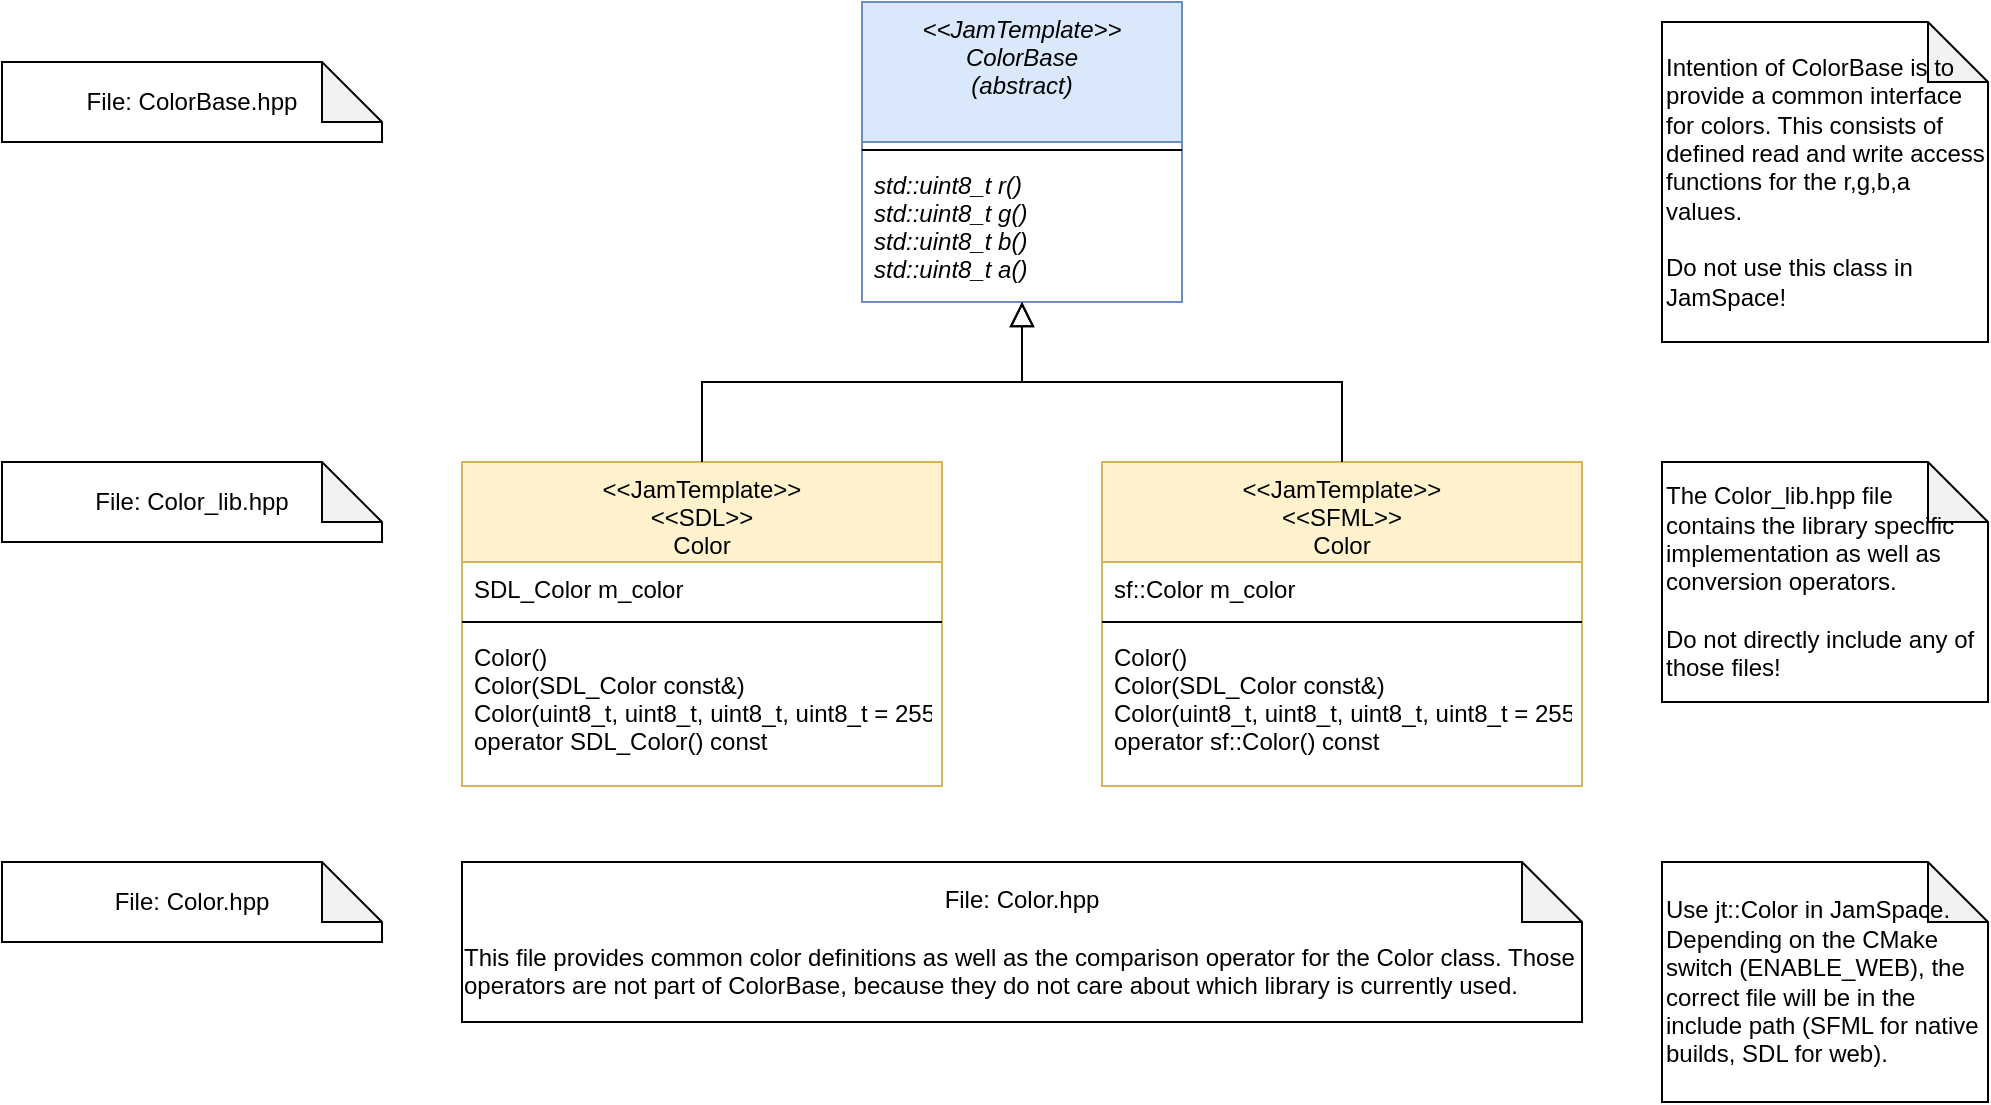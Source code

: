 <mxfile version="14.1.1" type="device"><diagram id="C5RBs43oDa-KdzZeNtuy" name="Page-1"><mxGraphModel dx="1038" dy="588" grid="1" gridSize="10" guides="1" tooltips="1" connect="1" arrows="1" fold="1" page="1" pageScale="1" pageWidth="827" pageHeight="1169" math="0" shadow="0"><root><mxCell id="WIyWlLk6GJQsqaUBKTNV-0"/><mxCell id="WIyWlLk6GJQsqaUBKTNV-1" parent="WIyWlLk6GJQsqaUBKTNV-0"/><mxCell id="zkfFHV4jXpPFQw0GAbJ--0" value="&lt;&lt;JamTemplate&gt;&gt;&#10;ColorBase&#10;(abstract)" style="swimlane;fontStyle=2;align=center;verticalAlign=top;childLayout=stackLayout;horizontal=1;startSize=70;horizontalStack=0;resizeParent=1;resizeLast=0;collapsible=1;marginBottom=0;rounded=0;shadow=0;strokeWidth=1;fillColor=#dae8fc;strokeColor=#6c8ebf;" parent="WIyWlLk6GJQsqaUBKTNV-1" vertex="1"><mxGeometry x="440" y="10" width="160" height="150" as="geometry"><mxRectangle x="230" y="140" width="160" height="26" as="alternateBounds"/></mxGeometry></mxCell><mxCell id="zkfFHV4jXpPFQw0GAbJ--4" value="" style="line;html=1;strokeWidth=1;align=left;verticalAlign=middle;spacingTop=-1;spacingLeft=3;spacingRight=3;rotatable=0;labelPosition=right;points=[];portConstraint=eastwest;" parent="zkfFHV4jXpPFQw0GAbJ--0" vertex="1"><mxGeometry y="70" width="160" height="8" as="geometry"/></mxCell><mxCell id="zkfFHV4jXpPFQw0GAbJ--5" value="std::uint8_t r()&#10;std::uint8_t g()&#10;std::uint8_t b()&#10;std::uint8_t a()" style="text;align=left;verticalAlign=top;spacingLeft=4;spacingRight=4;overflow=hidden;rotatable=0;points=[[0,0.5],[1,0.5]];portConstraint=eastwest;fontStyle=2" parent="zkfFHV4jXpPFQw0GAbJ--0" vertex="1"><mxGeometry y="78" width="160" height="72" as="geometry"/></mxCell><mxCell id="zkfFHV4jXpPFQw0GAbJ--6" value="&lt;&lt;JamTemplate&gt;&gt;&#10;&lt;&lt;SDL&gt;&gt;&#10;Color" style="swimlane;fontStyle=0;align=center;verticalAlign=top;childLayout=stackLayout;horizontal=1;startSize=50;horizontalStack=0;resizeParent=1;resizeLast=0;collapsible=1;marginBottom=0;rounded=0;shadow=0;strokeWidth=1;fillColor=#fff2cc;strokeColor=#d6b656;" parent="WIyWlLk6GJQsqaUBKTNV-1" vertex="1"><mxGeometry x="240" y="240" width="240" height="162" as="geometry"><mxRectangle x="130" y="380" width="160" height="26" as="alternateBounds"/></mxGeometry></mxCell><mxCell id="zkfFHV4jXpPFQw0GAbJ--7" value="SDL_Color m_color" style="text;align=left;verticalAlign=top;spacingLeft=4;spacingRight=4;overflow=hidden;rotatable=0;points=[[0,0.5],[1,0.5]];portConstraint=eastwest;" parent="zkfFHV4jXpPFQw0GAbJ--6" vertex="1"><mxGeometry y="50" width="240" height="26" as="geometry"/></mxCell><mxCell id="zkfFHV4jXpPFQw0GAbJ--9" value="" style="line;html=1;strokeWidth=1;align=left;verticalAlign=middle;spacingTop=-1;spacingLeft=3;spacingRight=3;rotatable=0;labelPosition=right;points=[];portConstraint=eastwest;" parent="zkfFHV4jXpPFQw0GAbJ--6" vertex="1"><mxGeometry y="76" width="240" height="8" as="geometry"/></mxCell><mxCell id="zkfFHV4jXpPFQw0GAbJ--10" value="Color()&#10;Color(SDL_Color const&amp;)&#10;Color(uint8_t, uint8_t, uint8_t, uint8_t = 255)&#10;operator SDL_Color() const" style="text;align=left;verticalAlign=top;spacingLeft=4;spacingRight=4;overflow=hidden;rotatable=0;points=[[0,0.5],[1,0.5]];portConstraint=eastwest;fontStyle=0" parent="zkfFHV4jXpPFQw0GAbJ--6" vertex="1"><mxGeometry y="84" width="240" height="76" as="geometry"/></mxCell><mxCell id="zkfFHV4jXpPFQw0GAbJ--12" value="" style="endArrow=block;endSize=10;endFill=0;shadow=0;strokeWidth=1;rounded=0;edgeStyle=elbowEdgeStyle;elbow=vertical;" parent="WIyWlLk6GJQsqaUBKTNV-1" source="zkfFHV4jXpPFQw0GAbJ--6" target="zkfFHV4jXpPFQw0GAbJ--0" edge="1"><mxGeometry width="160" relative="1" as="geometry"><mxPoint x="400" y="203" as="sourcePoint"/><mxPoint x="400" y="203" as="targetPoint"/></mxGeometry></mxCell><mxCell id="kHZxWTTxXn06-rbuU00J-1" value="&lt;&lt;JamTemplate&gt;&gt;&#10;&lt;&lt;SFML&gt;&gt;&#10;Color" style="swimlane;fontStyle=0;align=center;verticalAlign=top;childLayout=stackLayout;horizontal=1;startSize=50;horizontalStack=0;resizeParent=1;resizeLast=0;collapsible=1;marginBottom=0;rounded=0;shadow=0;strokeWidth=1;fillColor=#fff2cc;strokeColor=#d6b656;" vertex="1" parent="WIyWlLk6GJQsqaUBKTNV-1"><mxGeometry x="560" y="240" width="240" height="162" as="geometry"><mxRectangle x="130" y="380" width="160" height="26" as="alternateBounds"/></mxGeometry></mxCell><mxCell id="kHZxWTTxXn06-rbuU00J-2" value="sf::Color m_color" style="text;align=left;verticalAlign=top;spacingLeft=4;spacingRight=4;overflow=hidden;rotatable=0;points=[[0,0.5],[1,0.5]];portConstraint=eastwest;" vertex="1" parent="kHZxWTTxXn06-rbuU00J-1"><mxGeometry y="50" width="240" height="26" as="geometry"/></mxCell><mxCell id="kHZxWTTxXn06-rbuU00J-3" value="" style="line;html=1;strokeWidth=1;align=left;verticalAlign=middle;spacingTop=-1;spacingLeft=3;spacingRight=3;rotatable=0;labelPosition=right;points=[];portConstraint=eastwest;" vertex="1" parent="kHZxWTTxXn06-rbuU00J-1"><mxGeometry y="76" width="240" height="8" as="geometry"/></mxCell><mxCell id="kHZxWTTxXn06-rbuU00J-4" value="Color()&#10;Color(SDL_Color const&amp;)&#10;Color(uint8_t, uint8_t, uint8_t, uint8_t = 255)&#10;operator sf::Color() const" style="text;align=left;verticalAlign=top;spacingLeft=4;spacingRight=4;overflow=hidden;rotatable=0;points=[[0,0.5],[1,0.5]];portConstraint=eastwest;fontStyle=0" vertex="1" parent="kHZxWTTxXn06-rbuU00J-1"><mxGeometry y="84" width="240" height="76" as="geometry"/></mxCell><mxCell id="kHZxWTTxXn06-rbuU00J-5" value="" style="endArrow=block;endSize=10;endFill=0;shadow=0;strokeWidth=1;rounded=0;edgeStyle=elbowEdgeStyle;elbow=vertical;exitX=0.5;exitY=0;exitDx=0;exitDy=0;" edge="1" parent="WIyWlLk6GJQsqaUBKTNV-1" source="kHZxWTTxXn06-rbuU00J-1" target="zkfFHV4jXpPFQw0GAbJ--5"><mxGeometry width="160" relative="1" as="geometry"><mxPoint x="370" y="250" as="sourcePoint"/><mxPoint x="600" y="180" as="targetPoint"/></mxGeometry></mxCell><mxCell id="kHZxWTTxXn06-rbuU00J-6" value="File: ColorBase.hpp" style="shape=note;whiteSpace=wrap;html=1;backgroundOutline=1;darkOpacity=0.05;" vertex="1" parent="WIyWlLk6GJQsqaUBKTNV-1"><mxGeometry x="10" y="40" width="190" height="40" as="geometry"/></mxCell><mxCell id="kHZxWTTxXn06-rbuU00J-7" value="File: Color_lib.hpp" style="shape=note;whiteSpace=wrap;html=1;backgroundOutline=1;darkOpacity=0.05;" vertex="1" parent="WIyWlLk6GJQsqaUBKTNV-1"><mxGeometry x="10" y="240" width="190" height="40" as="geometry"/></mxCell><mxCell id="kHZxWTTxXn06-rbuU00J-8" value="The Color_lib.hpp file contains the library specific implementation as well as conversion operators.&lt;br&gt;&lt;br&gt;Do not directly include any of those files!" style="shape=note;whiteSpace=wrap;html=1;backgroundOutline=1;darkOpacity=0.05;align=left;" vertex="1" parent="WIyWlLk6GJQsqaUBKTNV-1"><mxGeometry x="840" y="240" width="163" height="120" as="geometry"/></mxCell><mxCell id="kHZxWTTxXn06-rbuU00J-9" value="File: Color.hpp&lt;br&gt;&lt;br&gt;&lt;div style=&quot;text-align: left&quot;&gt;This file provides common color definitions as well as the comparison operator for the Color class. Those operators are not part of ColorBase, because they do not care about which library is currently used.&lt;/div&gt;" style="shape=note;whiteSpace=wrap;html=1;backgroundOutline=1;darkOpacity=0.05;" vertex="1" parent="WIyWlLk6GJQsqaUBKTNV-1"><mxGeometry x="240" y="440" width="560" height="80" as="geometry"/></mxCell><mxCell id="kHZxWTTxXn06-rbuU00J-10" value="&lt;div&gt;Intention of ColorBase is to provide a common interface for colors. This consists of defined read and write access functions for the r,g,b,a values.&lt;/div&gt;&lt;div&gt;&lt;br&gt;&lt;/div&gt;&lt;div&gt;Do not use this class in JamSpace!&lt;/div&gt;" style="shape=note;whiteSpace=wrap;html=1;backgroundOutline=1;darkOpacity=0.05;align=left;" vertex="1" parent="WIyWlLk6GJQsqaUBKTNV-1"><mxGeometry x="840" y="20" width="163" height="160" as="geometry"/></mxCell><mxCell id="kHZxWTTxXn06-rbuU00J-11" value="File: Color.hpp&lt;br&gt;" style="shape=note;whiteSpace=wrap;html=1;backgroundOutline=1;darkOpacity=0.05;" vertex="1" parent="WIyWlLk6GJQsqaUBKTNV-1"><mxGeometry x="10" y="440" width="190" height="40" as="geometry"/></mxCell><mxCell id="kHZxWTTxXn06-rbuU00J-13" value="Use jt::Color in JamSpace. Depending on the CMake switch (ENABLE_WEB), the correct file will be in the include path (SFML for native builds, SDL for web)." style="shape=note;whiteSpace=wrap;html=1;backgroundOutline=1;darkOpacity=0.05;align=left;" vertex="1" parent="WIyWlLk6GJQsqaUBKTNV-1"><mxGeometry x="840" y="440" width="163" height="120" as="geometry"/></mxCell></root></mxGraphModel></diagram></mxfile>